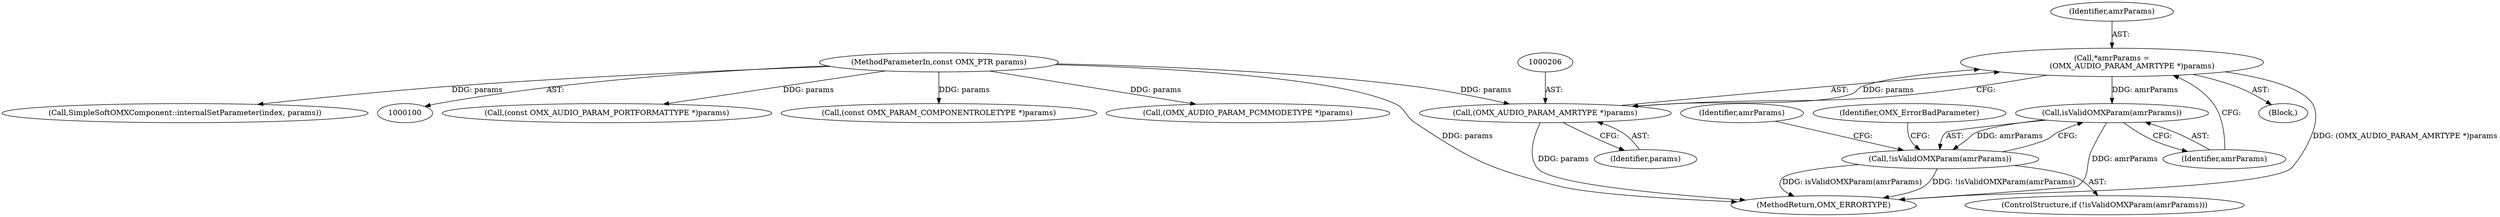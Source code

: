digraph "0_Android_295c883fe3105b19bcd0f9e07d54c6b589fc5bff_9@pointer" {
"1000203" [label="(Call,*amrParams =\n                 (OMX_AUDIO_PARAM_AMRTYPE *)params)"];
"1000205" [label="(Call,(OMX_AUDIO_PARAM_AMRTYPE *)params)"];
"1000102" [label="(MethodParameterIn,const OMX_PTR params)"];
"1000210" [label="(Call,isValidOMXParam(amrParams))"];
"1000209" [label="(Call,!isValidOMXParam(amrParams))"];
"1000205" [label="(Call,(OMX_AUDIO_PARAM_AMRTYPE *)params)"];
"1000204" [label="(Identifier,amrParams)"];
"1000218" [label="(Identifier,amrParams)"];
"1000143" [label="(Call,(const OMX_AUDIO_PARAM_PORTFORMATTYPE *)params)"];
"1000210" [label="(Call,isValidOMXParam(amrParams))"];
"1000329" [label="(MethodReturn,OMX_ERRORTYPE)"];
"1000112" [label="(Call,(const OMX_PARAM_COMPONENTROLETYPE *)params)"];
"1000208" [label="(ControlStructure,if (!isValidOMXParam(amrParams)))"];
"1000102" [label="(MethodParameterIn,const OMX_PTR params)"];
"1000203" [label="(Call,*amrParams =\n                 (OMX_AUDIO_PARAM_AMRTYPE *)params)"];
"1000286" [label="(Call,(OMX_AUDIO_PARAM_PCMMODETYPE *)params)"];
"1000211" [label="(Identifier,amrParams)"];
"1000201" [label="(Block,)"];
"1000209" [label="(Call,!isValidOMXParam(amrParams))"];
"1000214" [label="(Identifier,OMX_ErrorBadParameter)"];
"1000326" [label="(Call,SimpleSoftOMXComponent::internalSetParameter(index, params))"];
"1000207" [label="(Identifier,params)"];
"1000203" -> "1000201"  [label="AST: "];
"1000203" -> "1000205"  [label="CFG: "];
"1000204" -> "1000203"  [label="AST: "];
"1000205" -> "1000203"  [label="AST: "];
"1000211" -> "1000203"  [label="CFG: "];
"1000203" -> "1000329"  [label="DDG: (OMX_AUDIO_PARAM_AMRTYPE *)params"];
"1000205" -> "1000203"  [label="DDG: params"];
"1000203" -> "1000210"  [label="DDG: amrParams"];
"1000205" -> "1000207"  [label="CFG: "];
"1000206" -> "1000205"  [label="AST: "];
"1000207" -> "1000205"  [label="AST: "];
"1000205" -> "1000329"  [label="DDG: params"];
"1000102" -> "1000205"  [label="DDG: params"];
"1000102" -> "1000100"  [label="AST: "];
"1000102" -> "1000329"  [label="DDG: params"];
"1000102" -> "1000112"  [label="DDG: params"];
"1000102" -> "1000143"  [label="DDG: params"];
"1000102" -> "1000286"  [label="DDG: params"];
"1000102" -> "1000326"  [label="DDG: params"];
"1000210" -> "1000209"  [label="AST: "];
"1000210" -> "1000211"  [label="CFG: "];
"1000211" -> "1000210"  [label="AST: "];
"1000209" -> "1000210"  [label="CFG: "];
"1000210" -> "1000329"  [label="DDG: amrParams"];
"1000210" -> "1000209"  [label="DDG: amrParams"];
"1000209" -> "1000208"  [label="AST: "];
"1000214" -> "1000209"  [label="CFG: "];
"1000218" -> "1000209"  [label="CFG: "];
"1000209" -> "1000329"  [label="DDG: !isValidOMXParam(amrParams)"];
"1000209" -> "1000329"  [label="DDG: isValidOMXParam(amrParams)"];
}
